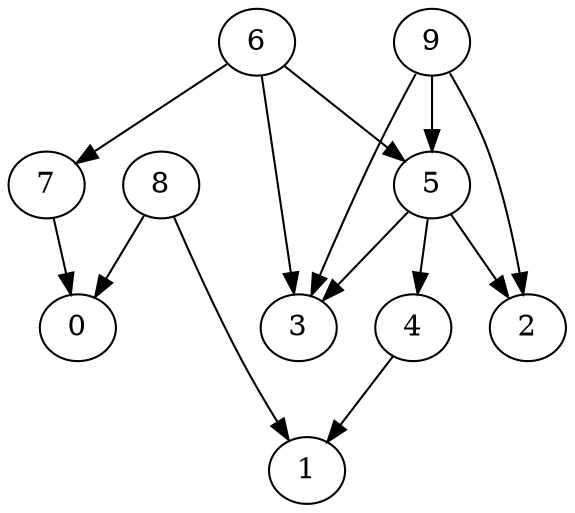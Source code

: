 digraph G {
  graph [splines=true overlap=false]
  node  [shape=ellipse, width=0.3, height=0.3]
  0 [label="0"];
  1 [label="1"];
  2 [label="2"];
  3 [label="3"];
  4 [label="4"];
  5 [label="5"];
  6 [label="6"];
  7 [label="7"];
  8 [label="8"];
  9 [label="9"];
  4 -> 1;
  5 -> 2;
  5 -> 3;
  5 -> 4;
  6 -> 3;
  6 -> 5;
  6 -> 7;
  7 -> 0;
  8 -> 0;
  8 -> 1;
  9 -> 2;
  9 -> 3;
  9 -> 5;
}
